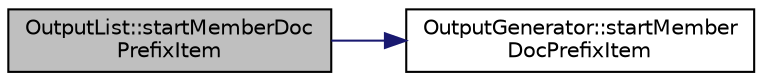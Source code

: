 digraph "OutputList::startMemberDocPrefixItem"
{
 // LATEX_PDF_SIZE
  edge [fontname="Helvetica",fontsize="10",labelfontname="Helvetica",labelfontsize="10"];
  node [fontname="Helvetica",fontsize="10",shape=record];
  rankdir="LR";
  Node1 [label="OutputList::startMemberDoc\lPrefixItem",height=0.2,width=0.4,color="black", fillcolor="grey75", style="filled", fontcolor="black",tooltip=" "];
  Node1 -> Node2 [color="midnightblue",fontsize="10",style="solid",fontname="Helvetica"];
  Node2 [label="OutputGenerator::startMember\lDocPrefixItem",height=0.2,width=0.4,color="black", fillcolor="white", style="filled",URL="$classOutputGenerator.html#acbb6ecd186cadcea8526b54e2ba7d166",tooltip=" "];
}
